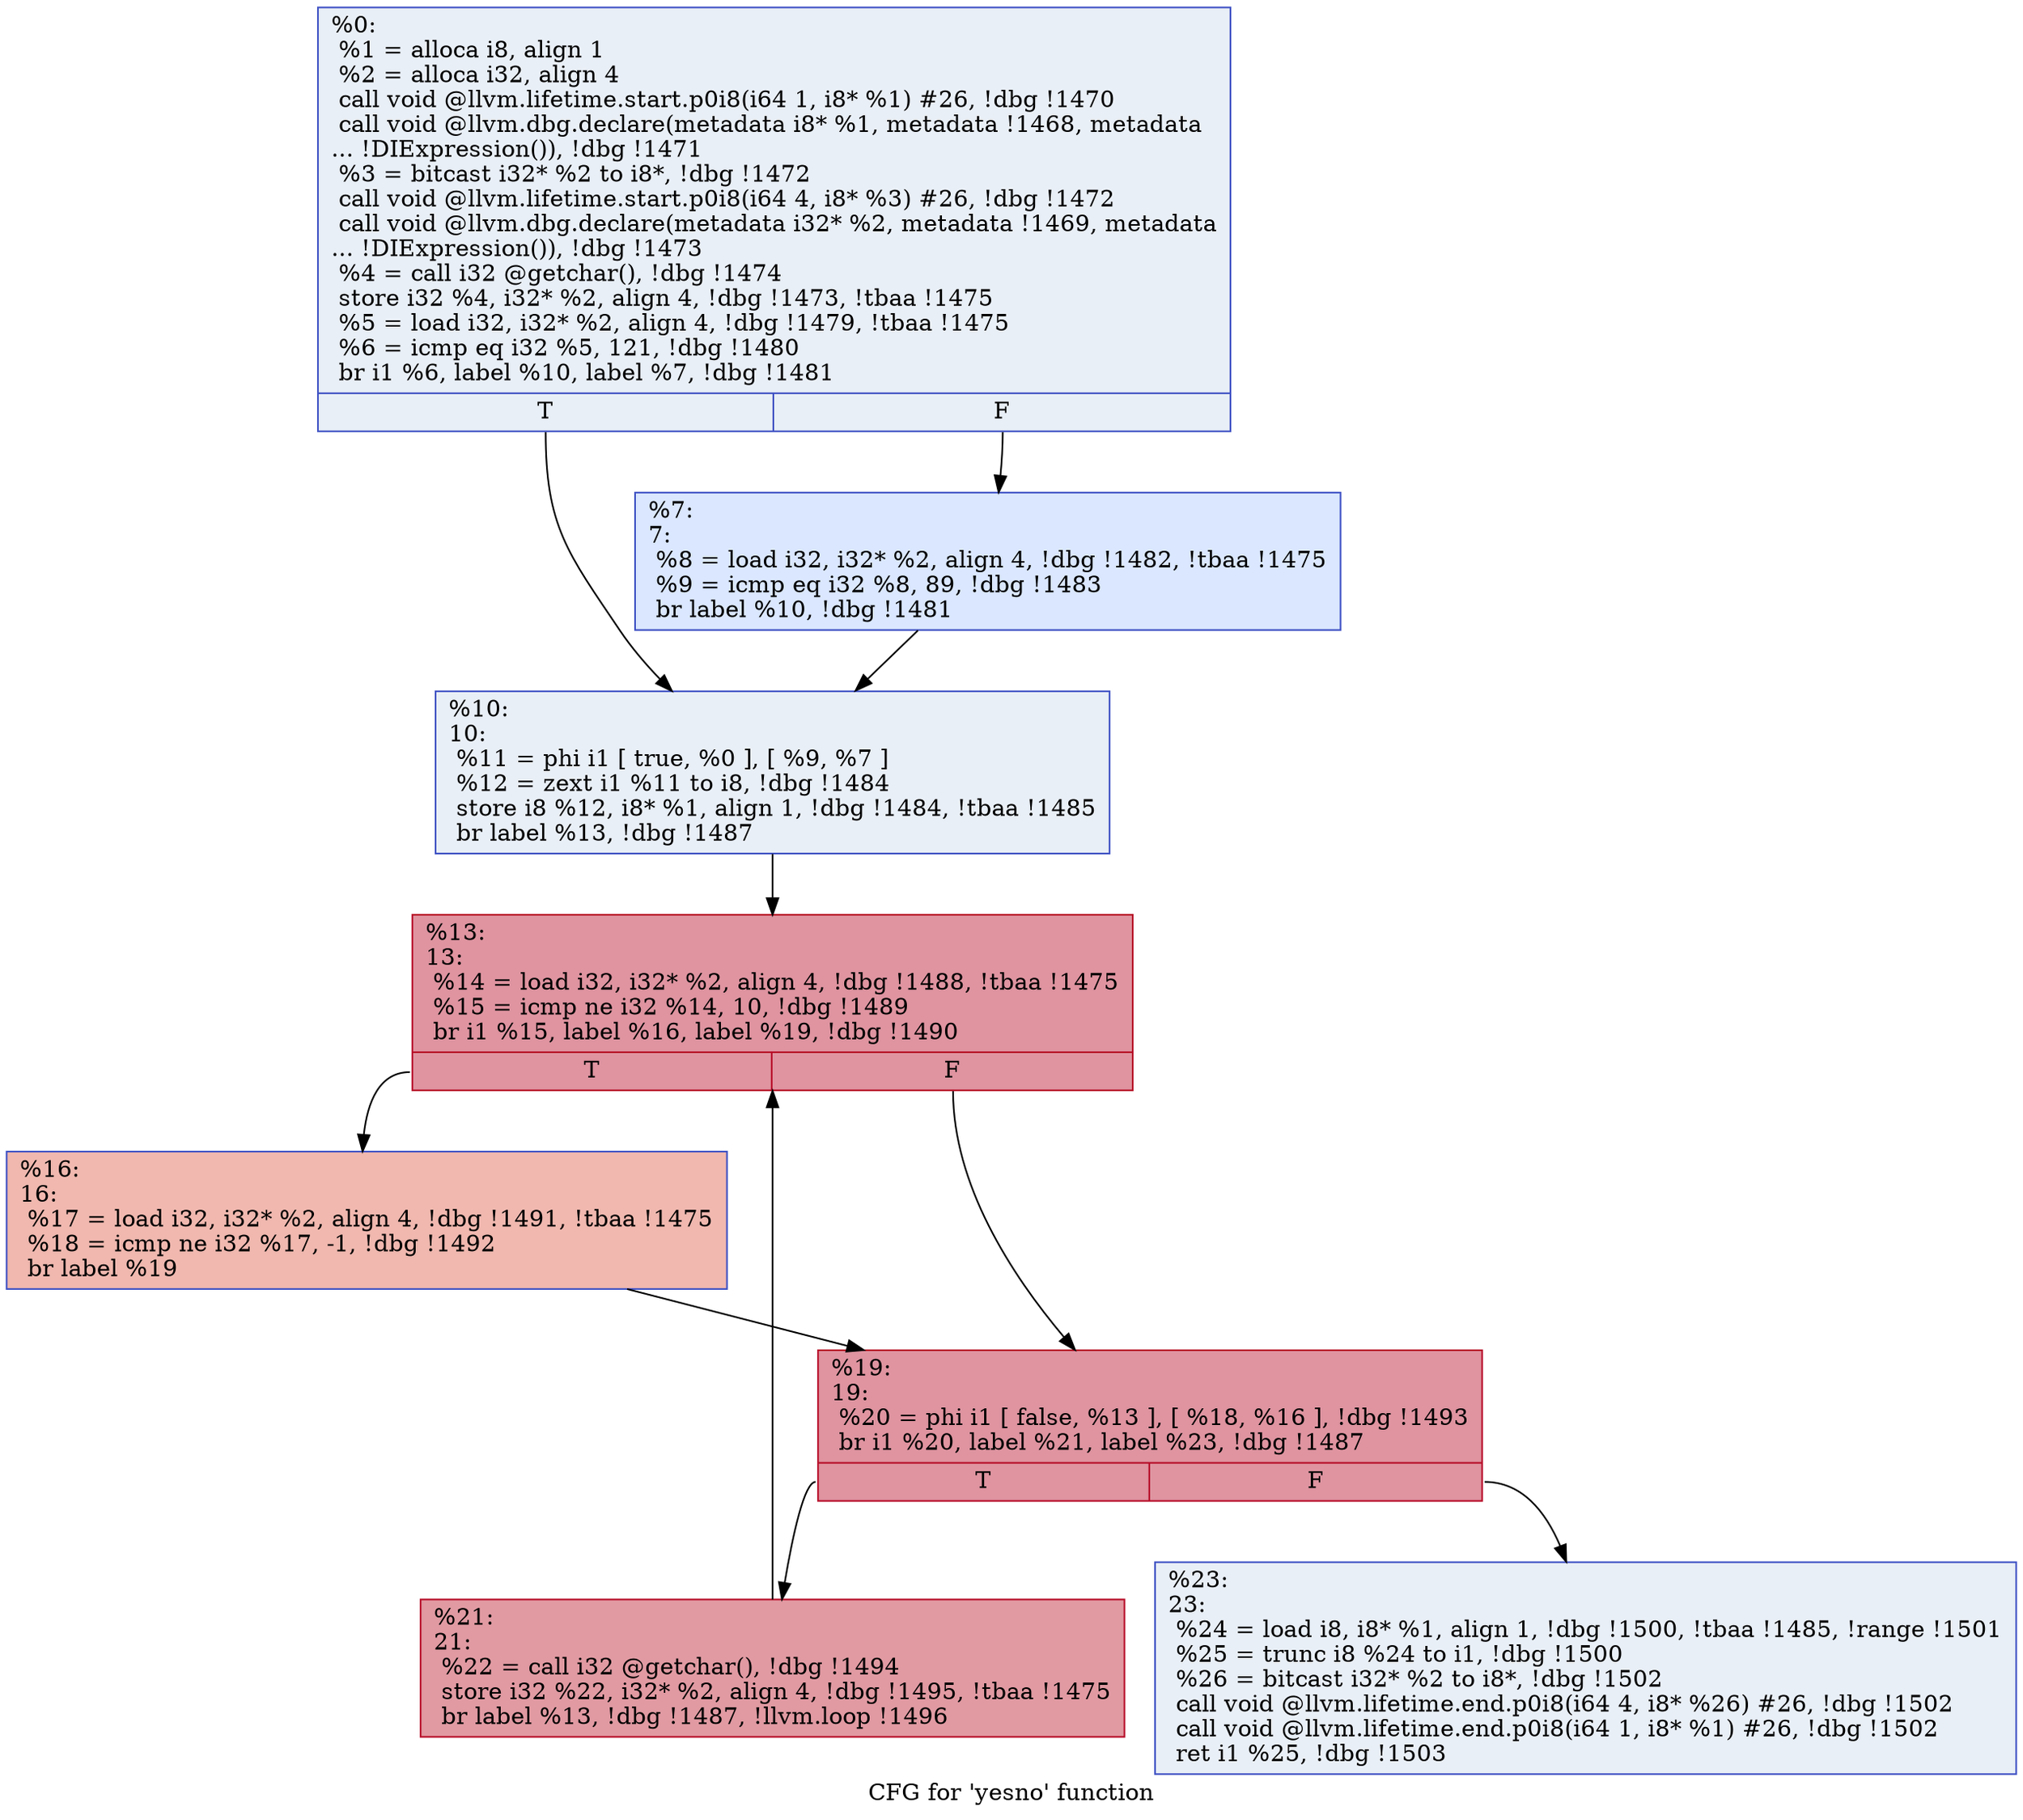 digraph "CFG for 'yesno' function" {
	label="CFG for 'yesno' function";

	Node0xf4ac70 [shape=record,color="#3d50c3ff", style=filled, fillcolor="#cedaeb70",label="{%0:\l  %1 = alloca i8, align 1\l  %2 = alloca i32, align 4\l  call void @llvm.lifetime.start.p0i8(i64 1, i8* %1) #26, !dbg !1470\l  call void @llvm.dbg.declare(metadata i8* %1, metadata !1468, metadata\l... !DIExpression()), !dbg !1471\l  %3 = bitcast i32* %2 to i8*, !dbg !1472\l  call void @llvm.lifetime.start.p0i8(i64 4, i8* %3) #26, !dbg !1472\l  call void @llvm.dbg.declare(metadata i32* %2, metadata !1469, metadata\l... !DIExpression()), !dbg !1473\l  %4 = call i32 @getchar(), !dbg !1474\l  store i32 %4, i32* %2, align 4, !dbg !1473, !tbaa !1475\l  %5 = load i32, i32* %2, align 4, !dbg !1479, !tbaa !1475\l  %6 = icmp eq i32 %5, 121, !dbg !1480\l  br i1 %6, label %10, label %7, !dbg !1481\l|{<s0>T|<s1>F}}"];
	Node0xf4ac70:s0 -> Node0xf4ad10;
	Node0xf4ac70:s1 -> Node0xf4acc0;
	Node0xf4acc0 [shape=record,color="#3d50c3ff", style=filled, fillcolor="#abc8fd70",label="{%7:\l7:                                                \l  %8 = load i32, i32* %2, align 4, !dbg !1482, !tbaa !1475\l  %9 = icmp eq i32 %8, 89, !dbg !1483\l  br label %10, !dbg !1481\l}"];
	Node0xf4acc0 -> Node0xf4ad10;
	Node0xf4ad10 [shape=record,color="#3d50c3ff", style=filled, fillcolor="#cedaeb70",label="{%10:\l10:                                               \l  %11 = phi i1 [ true, %0 ], [ %9, %7 ]\l  %12 = zext i1 %11 to i8, !dbg !1484\l  store i8 %12, i8* %1, align 1, !dbg !1484, !tbaa !1485\l  br label %13, !dbg !1487\l}"];
	Node0xf4ad10 -> Node0xf4ad60;
	Node0xf4ad60 [shape=record,color="#b70d28ff", style=filled, fillcolor="#b70d2870",label="{%13:\l13:                                               \l  %14 = load i32, i32* %2, align 4, !dbg !1488, !tbaa !1475\l  %15 = icmp ne i32 %14, 10, !dbg !1489\l  br i1 %15, label %16, label %19, !dbg !1490\l|{<s0>T|<s1>F}}"];
	Node0xf4ad60:s0 -> Node0xf4adb0;
	Node0xf4ad60:s1 -> Node0xf4ae00;
	Node0xf4adb0 [shape=record,color="#3d50c3ff", style=filled, fillcolor="#dc5d4a70",label="{%16:\l16:                                               \l  %17 = load i32, i32* %2, align 4, !dbg !1491, !tbaa !1475\l  %18 = icmp ne i32 %17, -1, !dbg !1492\l  br label %19\l}"];
	Node0xf4adb0 -> Node0xf4ae00;
	Node0xf4ae00 [shape=record,color="#b70d28ff", style=filled, fillcolor="#b70d2870",label="{%19:\l19:                                               \l  %20 = phi i1 [ false, %13 ], [ %18, %16 ], !dbg !1493\l  br i1 %20, label %21, label %23, !dbg !1487\l|{<s0>T|<s1>F}}"];
	Node0xf4ae00:s0 -> Node0xf4ae50;
	Node0xf4ae00:s1 -> Node0xf4aea0;
	Node0xf4ae50 [shape=record,color="#b70d28ff", style=filled, fillcolor="#bb1b2c70",label="{%21:\l21:                                               \l  %22 = call i32 @getchar(), !dbg !1494\l  store i32 %22, i32* %2, align 4, !dbg !1495, !tbaa !1475\l  br label %13, !dbg !1487, !llvm.loop !1496\l}"];
	Node0xf4ae50 -> Node0xf4ad60;
	Node0xf4aea0 [shape=record,color="#3d50c3ff", style=filled, fillcolor="#cedaeb70",label="{%23:\l23:                                               \l  %24 = load i8, i8* %1, align 1, !dbg !1500, !tbaa !1485, !range !1501\l  %25 = trunc i8 %24 to i1, !dbg !1500\l  %26 = bitcast i32* %2 to i8*, !dbg !1502\l  call void @llvm.lifetime.end.p0i8(i64 4, i8* %26) #26, !dbg !1502\l  call void @llvm.lifetime.end.p0i8(i64 1, i8* %1) #26, !dbg !1502\l  ret i1 %25, !dbg !1503\l}"];
}
